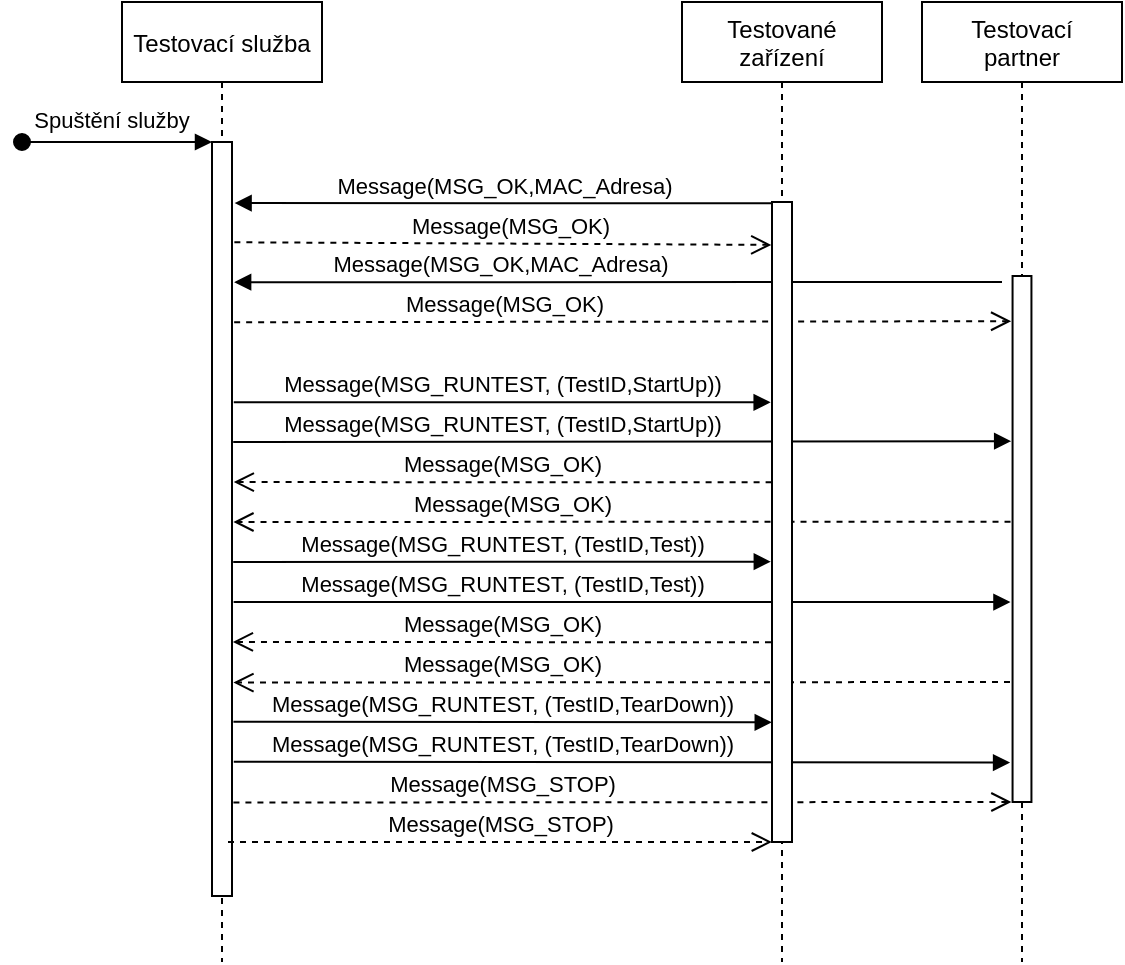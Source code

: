 <mxfile version="14.5.1" type="device"><diagram id="kgpKYQtTHZ0yAKxKKP6v" name="Page-1"><mxGraphModel dx="1072" dy="792" grid="1" gridSize="10" guides="1" tooltips="1" connect="0" arrows="1" fold="1" page="1" pageScale="1" pageWidth="827" pageHeight="1169" math="0" shadow="0"><root><mxCell id="0"/><mxCell id="1" parent="0"/><mxCell id="mGjd2MoU56tRiX6uanUA-13" value="Message(MSG_RUNTEST, (TestID,Test))" style="html=1;verticalAlign=bottom;endArrow=block;exitX=1.079;exitY=0.61;exitDx=0;exitDy=0;exitPerimeter=0;entryX=-0.111;entryY=0.62;entryDx=0;entryDy=0;entryPerimeter=0;" parent="1" source="3nuBFxr9cyL0pnOWT2aG-2" target="2Pg6CUJonsX4mb9nC8lQ-2" edge="1"><mxGeometry x="-0.308" width="80" relative="1" as="geometry"><mxPoint x="180" y="380" as="sourcePoint"/><mxPoint x="560" y="380" as="targetPoint"/><mxPoint as="offset"/></mxGeometry></mxCell><mxCell id="mGjd2MoU56tRiX6uanUA-6" value="Message(MSG_OK,MAC_Adresa)" style="html=1;verticalAlign=bottom;endArrow=block;entryX=1.107;entryY=0.186;entryDx=0;entryDy=0;entryPerimeter=0;" parent="1" target="3nuBFxr9cyL0pnOWT2aG-2" edge="1"><mxGeometry x="0.31" width="80" relative="1" as="geometry"><mxPoint x="560" y="220" as="sourcePoint"/><mxPoint x="176" y="220" as="targetPoint"/><mxPoint as="offset"/></mxGeometry></mxCell><mxCell id="mGjd2MoU56tRiX6uanUA-7" value="Message(MSG_OK)" style="html=1;verticalAlign=bottom;endArrow=open;dashed=1;endSize=8;exitX=1.107;exitY=0.239;exitDx=0;exitDy=0;exitPerimeter=0;entryX=-0.074;entryY=0.086;entryDx=0;entryDy=0;entryPerimeter=0;" parent="1" source="3nuBFxr9cyL0pnOWT2aG-2" target="2Pg6CUJonsX4mb9nC8lQ-2" edge="1"><mxGeometry x="-0.304" relative="1" as="geometry"><mxPoint x="180" y="240" as="sourcePoint"/><mxPoint x="560" y="241" as="targetPoint"/><mxPoint as="offset"/></mxGeometry></mxCell><mxCell id="mGjd2MoU56tRiX6uanUA-21" value="Message(MSG_STOP)" style="html=1;verticalAlign=bottom;endArrow=open;dashed=1;endSize=8;exitX=1.071;exitY=0.876;exitDx=0;exitDy=0;exitPerimeter=0;entryX=-0.059;entryY=1;entryDx=0;entryDy=0;entryPerimeter=0;" parent="1" source="3nuBFxr9cyL0pnOWT2aG-2" target="2Pg6CUJonsX4mb9nC8lQ-2" edge="1"><mxGeometry x="-0.309" relative="1" as="geometry"><mxPoint x="190" y="480" as="sourcePoint"/><mxPoint x="550" y="480" as="targetPoint"/><mxPoint as="offset"/></mxGeometry></mxCell><mxCell id="mGjd2MoU56tRiX6uanUA-18" value="Message(MSG_RUNTEST, (TestID,TearDown))" style="html=1;verticalAlign=bottom;endArrow=block;exitX=1.088;exitY=0.822;exitDx=0;exitDy=0;exitPerimeter=0;entryX=-0.131;entryY=0.925;entryDx=0;entryDy=0;entryPerimeter=0;" parent="1" source="3nuBFxr9cyL0pnOWT2aG-2" target="2Pg6CUJonsX4mb9nC8lQ-2" edge="1"><mxGeometry x="-0.308" width="80" relative="1" as="geometry"><mxPoint x="190" y="460" as="sourcePoint"/><mxPoint x="560" y="460" as="targetPoint"/><mxPoint as="offset"/></mxGeometry></mxCell><mxCell id="mGjd2MoU56tRiX6uanUA-14" value="Message(MSG_OK)" style="html=1;verticalAlign=bottom;endArrow=open;dashed=1;endSize=8;entryX=1.07;entryY=0.717;entryDx=0;entryDy=0;entryPerimeter=0;" parent="1" target="3nuBFxr9cyL0pnOWT2aG-2" edge="1"><mxGeometry x="0.309" relative="1" as="geometry"><mxPoint x="564" y="420" as="sourcePoint"/><mxPoint x="190" y="420" as="targetPoint"/><mxPoint as="offset"/></mxGeometry></mxCell><mxCell id="mGjd2MoU56tRiX6uanUA-11" value="Message(MSG_OK)" style="html=1;verticalAlign=bottom;endArrow=open;dashed=1;endSize=8;entryX=1.07;entryY=0.504;entryDx=0;entryDy=0;entryPerimeter=0;exitX=-0.108;exitY=0.467;exitDx=0;exitDy=0;exitPerimeter=0;" parent="1" target="3nuBFxr9cyL0pnOWT2aG-2" edge="1" source="2Pg6CUJonsX4mb9nC8lQ-2"><mxGeometry x="0.282" relative="1" as="geometry"><mxPoint x="550" y="340" as="sourcePoint"/><mxPoint x="190" y="340" as="targetPoint"/><mxPoint as="offset"/></mxGeometry></mxCell><mxCell id="mGjd2MoU56tRiX6uanUA-9" value="Message(MSG_RUNTEST, (TestID,StartUp))" style="html=1;verticalAlign=bottom;endArrow=block;exitX=1.06;exitY=0.398;exitDx=0;exitDy=0;exitPerimeter=0;entryX=-0.074;entryY=0.314;entryDx=0;entryDy=0;entryPerimeter=0;" parent="1" source="3nuBFxr9cyL0pnOWT2aG-2" target="2Pg6CUJonsX4mb9nC8lQ-2" edge="1"><mxGeometry x="-0.308" width="80" relative="1" as="geometry"><mxPoint x="180" y="300" as="sourcePoint"/><mxPoint x="560" y="300" as="targetPoint"/><mxPoint as="offset"/></mxGeometry></mxCell><mxCell id="mGjd2MoU56tRiX6uanUA-5" value="Message(MSG_OK)" style="html=1;verticalAlign=bottom;endArrow=open;dashed=1;endSize=8;entryX=-0.036;entryY=0.067;entryDx=0;entryDy=0;entryPerimeter=0;exitX=1.118;exitY=0.133;exitDx=0;exitDy=0;exitPerimeter=0;" parent="1" source="3nuBFxr9cyL0pnOWT2aG-2" target="3nuBFxr9cyL0pnOWT2aG-6" edge="1"><mxGeometry x="0.023" relative="1" as="geometry"><mxPoint x="190" y="200" as="sourcePoint"/><mxPoint x="440" y="200" as="targetPoint"/><mxPoint as="offset"/></mxGeometry></mxCell><mxCell id="mGjd2MoU56tRiX6uanUA-4" value="Message(MSG_OK,MAC_Adresa)" style="html=1;verticalAlign=bottom;endArrow=block;exitX=0.5;exitY=0.002;exitDx=0;exitDy=0;exitPerimeter=0;entryX=1.13;entryY=0.081;entryDx=0;entryDy=0;entryPerimeter=0;" parent="1" source="3nuBFxr9cyL0pnOWT2aG-6" target="3nuBFxr9cyL0pnOWT2aG-2" edge="1"><mxGeometry x="0.02" width="80" relative="1" as="geometry"><mxPoint x="430" y="181" as="sourcePoint"/><mxPoint x="180" y="181" as="targetPoint"/><mxPoint as="offset"/></mxGeometry></mxCell><mxCell id="3nuBFxr9cyL0pnOWT2aG-1" value="Testovací služba" style="shape=umlLifeline;perimeter=lifelinePerimeter;container=1;collapsible=0;recursiveResize=0;rounded=0;shadow=0;strokeWidth=1;" parent="1" vertex="1"><mxGeometry x="120" y="80" width="100" height="480" as="geometry"/></mxCell><mxCell id="3nuBFxr9cyL0pnOWT2aG-2" value="" style="points=[];perimeter=orthogonalPerimeter;rounded=0;shadow=0;strokeWidth=1;" parent="3nuBFxr9cyL0pnOWT2aG-1" vertex="1"><mxGeometry x="45" y="70" width="10" height="377" as="geometry"/></mxCell><mxCell id="3nuBFxr9cyL0pnOWT2aG-3" value="Spuštění služby" style="verticalAlign=bottom;startArrow=oval;endArrow=block;startSize=8;shadow=0;strokeWidth=1;" parent="3nuBFxr9cyL0pnOWT2aG-1" target="3nuBFxr9cyL0pnOWT2aG-2" edge="1"><mxGeometry x="-0.053" y="2" relative="1" as="geometry"><mxPoint x="-50" y="70" as="sourcePoint"/><mxPoint as="offset"/></mxGeometry></mxCell><mxCell id="3nuBFxr9cyL0pnOWT2aG-5" value="Testované &#10;zařízení" style="shape=umlLifeline;perimeter=lifelinePerimeter;container=1;collapsible=0;recursiveResize=0;rounded=0;shadow=0;strokeWidth=1;" parent="1" vertex="1"><mxGeometry x="400" y="80" width="100" height="480" as="geometry"/></mxCell><mxCell id="3nuBFxr9cyL0pnOWT2aG-6" value="" style="points=[];perimeter=orthogonalPerimeter;rounded=0;shadow=0;strokeWidth=1;" parent="3nuBFxr9cyL0pnOWT2aG-5" vertex="1"><mxGeometry x="45" y="100" width="10" height="320" as="geometry"/></mxCell><mxCell id="2Pg6CUJonsX4mb9nC8lQ-1" value="Testovací&#10;partner" style="shape=umlLifeline;perimeter=lifelinePerimeter;container=1;collapsible=0;recursiveResize=0;rounded=0;shadow=0;strokeWidth=1;" parent="1" vertex="1"><mxGeometry x="520" y="80" width="100" height="480" as="geometry"/></mxCell><mxCell id="2Pg6CUJonsX4mb9nC8lQ-2" value="" style="points=[];perimeter=orthogonalPerimeter;rounded=0;shadow=0;strokeWidth=1;" parent="2Pg6CUJonsX4mb9nC8lQ-1" vertex="1"><mxGeometry x="45.28" y="137" width="9.44" height="263" as="geometry"/></mxCell><mxCell id="mGjd2MoU56tRiX6uanUA-8" value="Message(MSG_RUNTEST, (TestID,StartUp))" style="html=1;verticalAlign=bottom;endArrow=block;exitX=1.088;exitY=0.345;exitDx=0;exitDy=0;exitPerimeter=0;entryX=-0.067;entryY=0.313;entryDx=0;entryDy=0;entryPerimeter=0;" parent="1" source="3nuBFxr9cyL0pnOWT2aG-2" target="3nuBFxr9cyL0pnOWT2aG-6" edge="1"><mxGeometry width="80" relative="1" as="geometry"><mxPoint x="190" y="280" as="sourcePoint"/><mxPoint x="440" y="280" as="targetPoint"/></mxGeometry></mxCell><mxCell id="mGjd2MoU56tRiX6uanUA-10" value="Message(MSG_OK)" style="html=1;verticalAlign=bottom;endArrow=open;dashed=1;endSize=8;entryX=1.088;entryY=0.451;entryDx=0;entryDy=0;entryPerimeter=0;exitX=-0.02;exitY=0.438;exitDx=0;exitDy=0;exitPerimeter=0;" parent="1" source="3nuBFxr9cyL0pnOWT2aG-6" target="3nuBFxr9cyL0pnOWT2aG-2" edge="1"><mxGeometry relative="1" as="geometry"><mxPoint x="440" y="320" as="sourcePoint"/><mxPoint x="190" y="320" as="targetPoint"/></mxGeometry></mxCell><mxCell id="mGjd2MoU56tRiX6uanUA-12" value="Message(MSG_RUNTEST, (TestID,Test))" style="html=1;verticalAlign=bottom;endArrow=block;exitX=1.06;exitY=0.557;exitDx=0;exitDy=0;exitPerimeter=0;entryX=-0.059;entryY=0.562;entryDx=0;entryDy=0;entryPerimeter=0;" parent="1" source="3nuBFxr9cyL0pnOWT2aG-2" target="3nuBFxr9cyL0pnOWT2aG-6" edge="1"><mxGeometry width="80" relative="1" as="geometry"><mxPoint x="180" y="360" as="sourcePoint"/><mxPoint x="440" y="360" as="targetPoint"/></mxGeometry></mxCell><mxCell id="mGjd2MoU56tRiX6uanUA-15" value="Message(MSG_OK)" style="html=1;verticalAlign=bottom;endArrow=open;dashed=1;endSize=8;entryX=1.042;entryY=0.663;entryDx=0;entryDy=0;entryPerimeter=0;exitX=-0.051;exitY=0.688;exitDx=0;exitDy=0;exitPerimeter=0;" parent="1" source="3nuBFxr9cyL0pnOWT2aG-6" target="3nuBFxr9cyL0pnOWT2aG-2" edge="1"><mxGeometry x="-0.001" relative="1" as="geometry"><mxPoint x="440" y="400" as="sourcePoint"/><mxPoint x="190" y="400" as="targetPoint"/><mxPoint as="offset"/></mxGeometry></mxCell><mxCell id="mGjd2MoU56tRiX6uanUA-17" value="Message(MSG_RUNTEST, (TestID,TearDown))" style="html=1;verticalAlign=bottom;endArrow=block;exitX=1.07;exitY=0.769;exitDx=0;exitDy=0;exitPerimeter=0;entryX=-0.012;entryY=0.813;entryDx=0;entryDy=0;entryPerimeter=0;" parent="1" source="3nuBFxr9cyL0pnOWT2aG-2" target="3nuBFxr9cyL0pnOWT2aG-6" edge="1"><mxGeometry width="80" relative="1" as="geometry"><mxPoint x="190" y="440" as="sourcePoint"/><mxPoint x="440" y="440" as="targetPoint"/></mxGeometry></mxCell><mxCell id="mGjd2MoU56tRiX6uanUA-20" value="Message(MSG_STOP)" style="html=1;verticalAlign=bottom;endArrow=open;dashed=1;endSize=8;entryX=-0.008;entryY=1;entryDx=0;entryDy=0;entryPerimeter=0;" parent="1" target="3nuBFxr9cyL0pnOWT2aG-6" edge="1"><mxGeometry x="-0.0" relative="1" as="geometry"><mxPoint x="173" y="500" as="sourcePoint"/><mxPoint x="413" y="500" as="targetPoint"/><mxPoint as="offset"/></mxGeometry></mxCell></root></mxGraphModel></diagram></mxfile>